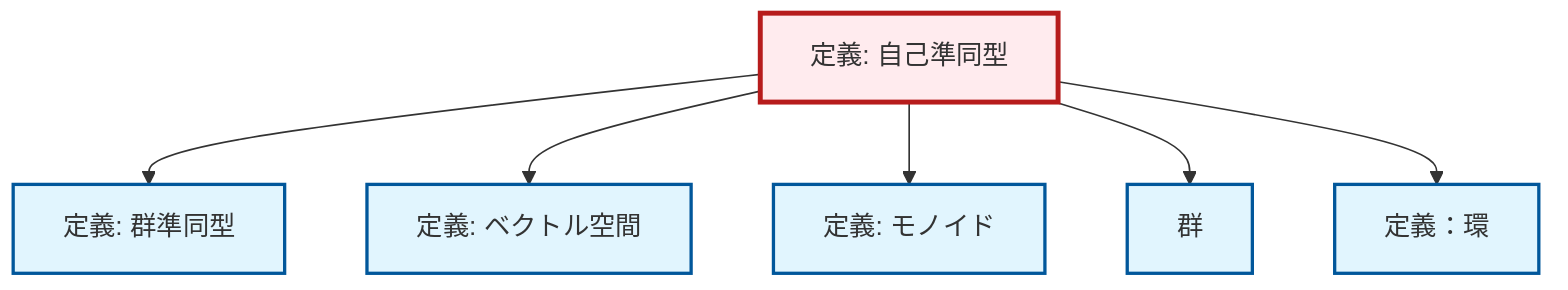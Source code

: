 graph TD
    classDef definition fill:#e1f5fe,stroke:#01579b,stroke-width:2px
    classDef theorem fill:#f3e5f5,stroke:#4a148c,stroke-width:2px
    classDef axiom fill:#fff3e0,stroke:#e65100,stroke-width:2px
    classDef example fill:#e8f5e9,stroke:#1b5e20,stroke-width:2px
    classDef current fill:#ffebee,stroke:#b71c1c,stroke-width:3px
    def-group["群"]:::definition
    def-vector-space["定義: ベクトル空間"]:::definition
    def-homomorphism["定義: 群準同型"]:::definition
    def-endomorphism["定義: 自己準同型"]:::definition
    def-ring["定義：環"]:::definition
    def-monoid["定義: モノイド"]:::definition
    def-endomorphism --> def-homomorphism
    def-endomorphism --> def-vector-space
    def-endomorphism --> def-monoid
    def-endomorphism --> def-group
    def-endomorphism --> def-ring
    class def-endomorphism current